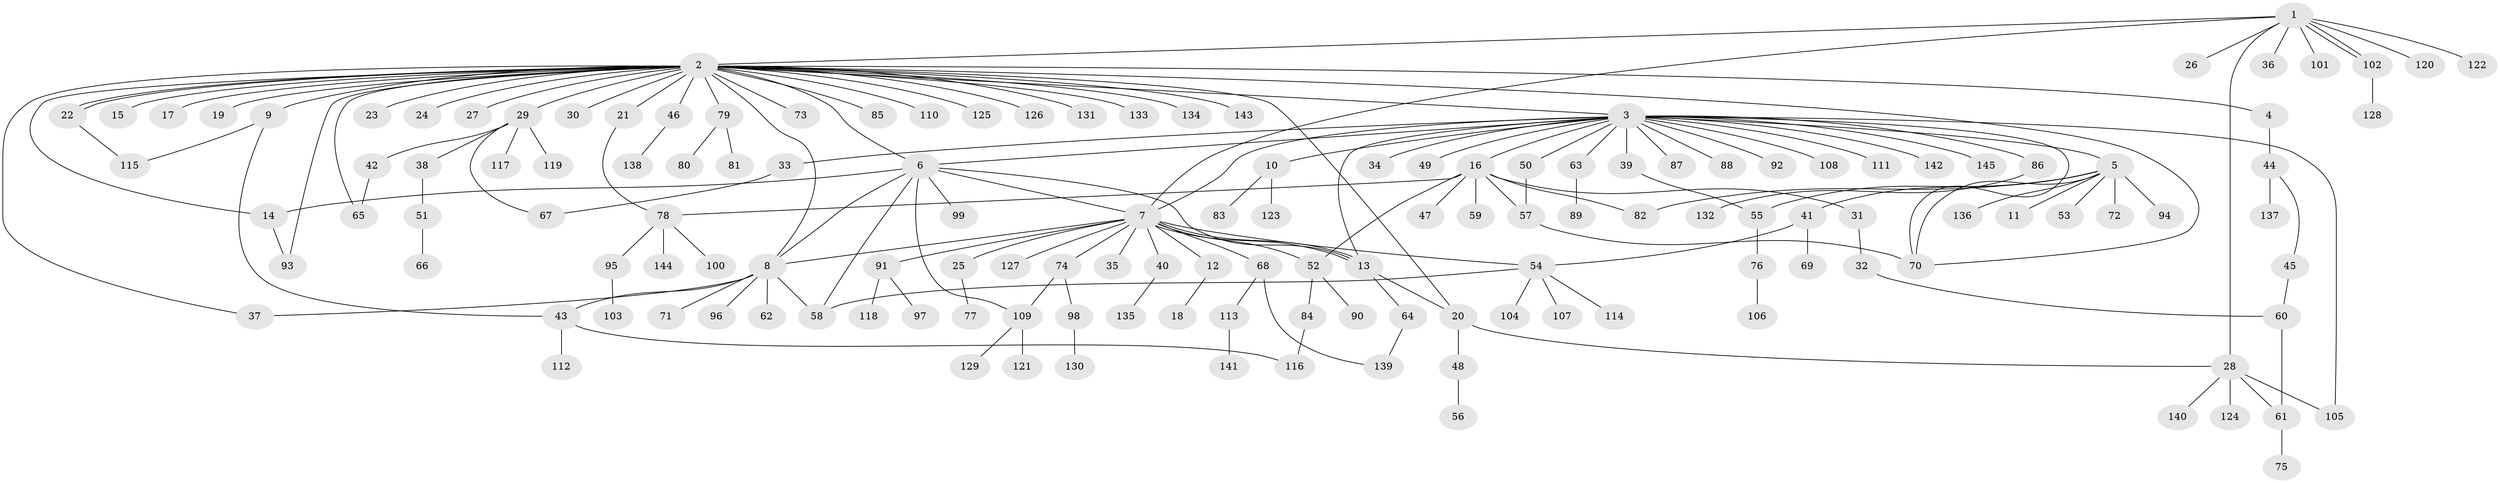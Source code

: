 // Generated by graph-tools (version 1.1) at 2025/01/03/09/25 03:01:53]
// undirected, 145 vertices, 180 edges
graph export_dot {
graph [start="1"]
  node [color=gray90,style=filled];
  1;
  2;
  3;
  4;
  5;
  6;
  7;
  8;
  9;
  10;
  11;
  12;
  13;
  14;
  15;
  16;
  17;
  18;
  19;
  20;
  21;
  22;
  23;
  24;
  25;
  26;
  27;
  28;
  29;
  30;
  31;
  32;
  33;
  34;
  35;
  36;
  37;
  38;
  39;
  40;
  41;
  42;
  43;
  44;
  45;
  46;
  47;
  48;
  49;
  50;
  51;
  52;
  53;
  54;
  55;
  56;
  57;
  58;
  59;
  60;
  61;
  62;
  63;
  64;
  65;
  66;
  67;
  68;
  69;
  70;
  71;
  72;
  73;
  74;
  75;
  76;
  77;
  78;
  79;
  80;
  81;
  82;
  83;
  84;
  85;
  86;
  87;
  88;
  89;
  90;
  91;
  92;
  93;
  94;
  95;
  96;
  97;
  98;
  99;
  100;
  101;
  102;
  103;
  104;
  105;
  106;
  107;
  108;
  109;
  110;
  111;
  112;
  113;
  114;
  115;
  116;
  117;
  118;
  119;
  120;
  121;
  122;
  123;
  124;
  125;
  126;
  127;
  128;
  129;
  130;
  131;
  132;
  133;
  134;
  135;
  136;
  137;
  138;
  139;
  140;
  141;
  142;
  143;
  144;
  145;
  1 -- 2;
  1 -- 7;
  1 -- 26;
  1 -- 28;
  1 -- 36;
  1 -- 101;
  1 -- 102;
  1 -- 102;
  1 -- 120;
  1 -- 122;
  2 -- 3;
  2 -- 4;
  2 -- 6;
  2 -- 8;
  2 -- 9;
  2 -- 14;
  2 -- 15;
  2 -- 17;
  2 -- 19;
  2 -- 20;
  2 -- 21;
  2 -- 22;
  2 -- 22;
  2 -- 23;
  2 -- 24;
  2 -- 27;
  2 -- 29;
  2 -- 30;
  2 -- 37;
  2 -- 46;
  2 -- 65;
  2 -- 70;
  2 -- 73;
  2 -- 79;
  2 -- 85;
  2 -- 93;
  2 -- 110;
  2 -- 125;
  2 -- 126;
  2 -- 131;
  2 -- 133;
  2 -- 134;
  2 -- 143;
  3 -- 5;
  3 -- 6;
  3 -- 7;
  3 -- 10;
  3 -- 13;
  3 -- 16;
  3 -- 33;
  3 -- 34;
  3 -- 39;
  3 -- 49;
  3 -- 50;
  3 -- 63;
  3 -- 70;
  3 -- 86;
  3 -- 87;
  3 -- 88;
  3 -- 92;
  3 -- 105;
  3 -- 108;
  3 -- 111;
  3 -- 142;
  3 -- 145;
  4 -- 44;
  5 -- 11;
  5 -- 41;
  5 -- 53;
  5 -- 55;
  5 -- 70;
  5 -- 72;
  5 -- 82;
  5 -- 94;
  5 -- 136;
  6 -- 7;
  6 -- 8;
  6 -- 13;
  6 -- 14;
  6 -- 58;
  6 -- 99;
  6 -- 109;
  7 -- 8;
  7 -- 12;
  7 -- 13;
  7 -- 13;
  7 -- 25;
  7 -- 35;
  7 -- 40;
  7 -- 52;
  7 -- 54;
  7 -- 68;
  7 -- 74;
  7 -- 91;
  7 -- 127;
  8 -- 37;
  8 -- 43;
  8 -- 58;
  8 -- 62;
  8 -- 71;
  8 -- 96;
  9 -- 43;
  9 -- 115;
  10 -- 83;
  10 -- 123;
  12 -- 18;
  13 -- 20;
  13 -- 64;
  14 -- 93;
  16 -- 31;
  16 -- 47;
  16 -- 52;
  16 -- 57;
  16 -- 59;
  16 -- 78;
  16 -- 82;
  20 -- 28;
  20 -- 48;
  21 -- 78;
  22 -- 115;
  25 -- 77;
  28 -- 61;
  28 -- 105;
  28 -- 124;
  28 -- 140;
  29 -- 38;
  29 -- 42;
  29 -- 67;
  29 -- 117;
  29 -- 119;
  31 -- 32;
  32 -- 60;
  33 -- 67;
  38 -- 51;
  39 -- 55;
  40 -- 135;
  41 -- 54;
  41 -- 69;
  42 -- 65;
  43 -- 112;
  43 -- 116;
  44 -- 45;
  44 -- 137;
  45 -- 60;
  46 -- 138;
  48 -- 56;
  50 -- 57;
  51 -- 66;
  52 -- 84;
  52 -- 90;
  54 -- 58;
  54 -- 104;
  54 -- 107;
  54 -- 114;
  55 -- 76;
  57 -- 70;
  60 -- 61;
  61 -- 75;
  63 -- 89;
  64 -- 139;
  68 -- 113;
  68 -- 139;
  74 -- 98;
  74 -- 109;
  76 -- 106;
  78 -- 95;
  78 -- 100;
  78 -- 144;
  79 -- 80;
  79 -- 81;
  84 -- 116;
  86 -- 132;
  91 -- 97;
  91 -- 118;
  95 -- 103;
  98 -- 130;
  102 -- 128;
  109 -- 121;
  109 -- 129;
  113 -- 141;
}
